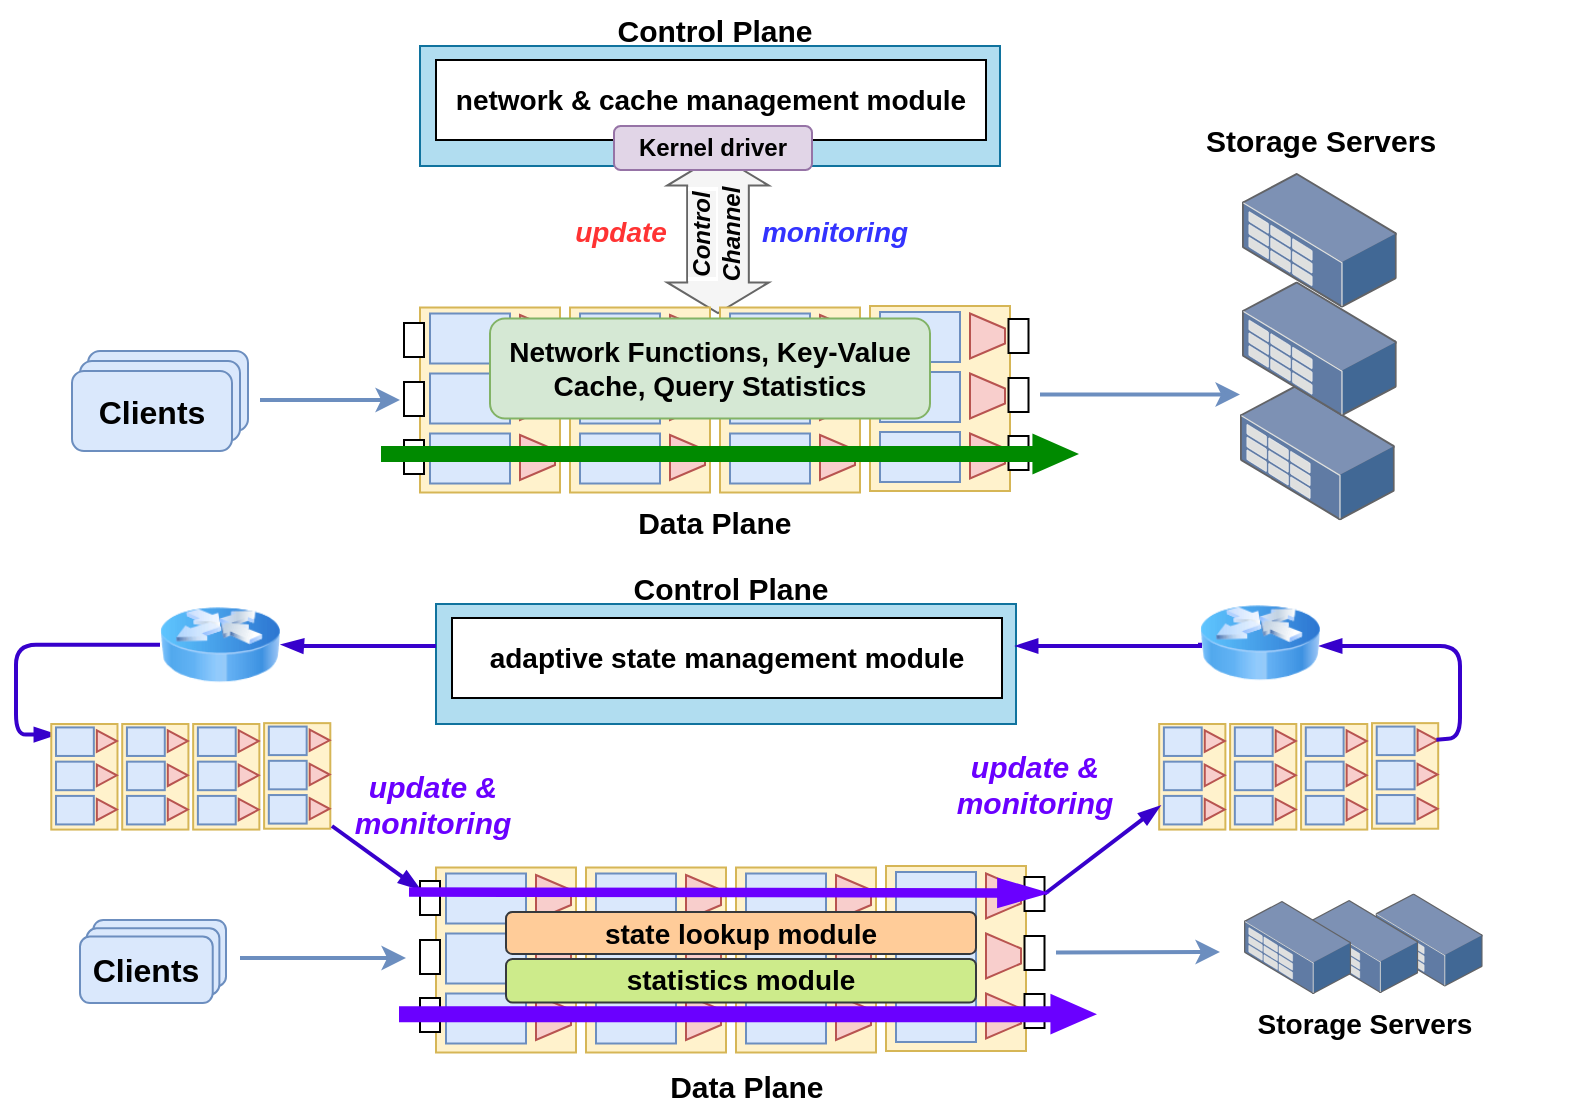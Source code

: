 <mxfile version="21.6.2" type="google">
  <diagram name="Page-1" id="cb18djjf0xUl-yz8_wFG">
    <mxGraphModel grid="1" page="1" gridSize="10" guides="1" tooltips="1" connect="1" arrows="1" fold="1" pageScale="1" pageWidth="850" pageHeight="1100" math="0" shadow="0">
      <root>
        <mxCell id="0" />
        <mxCell id="1" parent="0" />
        <mxCell id="8YaRo9pFzdoh0Rhl32UA-159" value="" style="rounded=0;whiteSpace=wrap;html=1;fillColor=#b1ddf0;strokeColor=#10739e;" vertex="1" parent="1">
          <mxGeometry x="190" y="270" width="290" height="60" as="geometry" />
        </mxCell>
        <mxCell id="8YaRo9pFzdoh0Rhl32UA-169" value="&lt;b&gt;&lt;font style=&quot;font-size: 14px;&quot;&gt;network &amp;amp; cache management module&lt;/font&gt;&lt;/b&gt;" style="rounded=0;whiteSpace=wrap;html=1;" vertex="1" parent="1">
          <mxGeometry x="198" y="277" width="275" height="40" as="geometry" />
        </mxCell>
        <mxCell id="8YaRo9pFzdoh0Rhl32UA-153" value="" style="shape=flexArrow;endArrow=classic;startArrow=classic;html=1;rounded=0;width=30.833;endSize=4.767;startWidth=19.028;startSize=4.767;endWidth=19.028;fillColor=#f5f5f5;strokeColor=#666666;" edge="1" parent="1">
          <mxGeometry width="100" height="100" relative="1" as="geometry">
            <mxPoint x="339" y="404" as="sourcePoint" />
            <mxPoint x="339" y="324" as="targetPoint" />
          </mxGeometry>
        </mxCell>
        <mxCell id="8YaRo9pFzdoh0Rhl32UA-154" value="&lt;b style=&quot;font-size: 12px;&quot;&gt;&lt;i style=&quot;background-color: rgb(245, 245, 245);&quot;&gt;Control&lt;br&gt;Channel&lt;/i&gt;&lt;/b&gt;" style="edgeLabel;html=1;align=center;verticalAlign=middle;resizable=0;points=[];rotation=-90;" connectable="0" vertex="1" parent="8YaRo9pFzdoh0Rhl32UA-153">
          <mxGeometry x="-0.383" y="-2" relative="1" as="geometry">
            <mxPoint x="-3" y="-15" as="offset" />
          </mxGeometry>
        </mxCell>
        <mxCell id="8YaRo9pFzdoh0Rhl32UA-166" value="&lt;b&gt;Kernel driver&lt;/b&gt;" style="rounded=1;whiteSpace=wrap;html=1;fillColor=#e1d5e7;strokeColor=#9673a6;" vertex="1" parent="1">
          <mxGeometry x="287" y="310" width="99" height="22" as="geometry" />
        </mxCell>
        <mxCell id="8YaRo9pFzdoh0Rhl32UA-150" value="" style="group" connectable="0" vertex="1" parent="1">
          <mxGeometry x="195" y="400.75" width="291.25" height="95.5" as="geometry" />
        </mxCell>
        <mxCell id="8YaRo9pFzdoh0Rhl32UA-108" value="" style="group" connectable="0" vertex="1" parent="8YaRo9pFzdoh0Rhl32UA-150">
          <mxGeometry y="3" width="66.25" height="92.5" as="geometry" />
        </mxCell>
        <mxCell id="8YaRo9pFzdoh0Rhl32UA-109" value="" style="group" connectable="0" vertex="1" parent="8YaRo9pFzdoh0Rhl32UA-108">
          <mxGeometry y="30" width="66.25" height="62.5" as="geometry" />
        </mxCell>
        <mxCell id="8YaRo9pFzdoh0Rhl32UA-110" value="" style="rounded=0;whiteSpace=wrap;html=1;fillColor=#fff2cc;strokeColor=#d6b656;" vertex="1" parent="8YaRo9pFzdoh0Rhl32UA-109">
          <mxGeometry x="-5" y="-33" width="70" height="92.5" as="geometry" />
        </mxCell>
        <mxCell id="8YaRo9pFzdoh0Rhl32UA-111" value="" style="rounded=0;whiteSpace=wrap;html=1;fillColor=#dae8fc;strokeColor=#6c8ebf;" vertex="1" parent="8YaRo9pFzdoh0Rhl32UA-109">
          <mxGeometry width="40" height="25" as="geometry" />
        </mxCell>
        <mxCell id="8YaRo9pFzdoh0Rhl32UA-112" value="" style="shape=trapezoid;perimeter=trapezoidPerimeter;whiteSpace=wrap;html=1;fixedSize=1;rotation=90;size=7.5;fillColor=#f8cecc;strokeColor=#b85450;" vertex="1" parent="8YaRo9pFzdoh0Rhl32UA-109">
          <mxGeometry x="42.5" y="3.25" width="22.5" height="17.5" as="geometry" />
        </mxCell>
        <mxCell id="8YaRo9pFzdoh0Rhl32UA-113" value="" style="group" connectable="0" vertex="1" parent="8YaRo9pFzdoh0Rhl32UA-108">
          <mxGeometry y="60" width="62.5" height="25" as="geometry" />
        </mxCell>
        <mxCell id="8YaRo9pFzdoh0Rhl32UA-114" value="" style="rounded=0;whiteSpace=wrap;html=1;fillColor=#dae8fc;strokeColor=#6c8ebf;" vertex="1" parent="8YaRo9pFzdoh0Rhl32UA-113">
          <mxGeometry width="40" height="25" as="geometry" />
        </mxCell>
        <mxCell id="8YaRo9pFzdoh0Rhl32UA-115" value="" style="shape=trapezoid;perimeter=trapezoidPerimeter;whiteSpace=wrap;html=1;fixedSize=1;rotation=90;size=7.5;fillColor=#f8cecc;strokeColor=#b85450;" vertex="1" parent="8YaRo9pFzdoh0Rhl32UA-113">
          <mxGeometry x="42.5" y="3.25" width="22.5" height="17.5" as="geometry" />
        </mxCell>
        <mxCell id="8YaRo9pFzdoh0Rhl32UA-116" value="" style="group" connectable="0" vertex="1" parent="8YaRo9pFzdoh0Rhl32UA-108">
          <mxGeometry width="62.5" height="85" as="geometry" />
        </mxCell>
        <mxCell id="8YaRo9pFzdoh0Rhl32UA-117" value="" style="rounded=0;whiteSpace=wrap;html=1;fillColor=#dae8fc;strokeColor=#6c8ebf;" vertex="1" parent="8YaRo9pFzdoh0Rhl32UA-116">
          <mxGeometry width="40" height="25" as="geometry" />
        </mxCell>
        <mxCell id="8YaRo9pFzdoh0Rhl32UA-118" value="" style="shape=trapezoid;perimeter=trapezoidPerimeter;whiteSpace=wrap;html=1;fixedSize=1;rotation=90;size=7.5;fillColor=#f8cecc;strokeColor=#b85450;" vertex="1" parent="8YaRo9pFzdoh0Rhl32UA-116">
          <mxGeometry x="42.5" y="3.25" width="22.5" height="17.5" as="geometry" />
        </mxCell>
        <mxCell id="8YaRo9pFzdoh0Rhl32UA-119" value="" style="group" connectable="0" vertex="1" parent="8YaRo9pFzdoh0Rhl32UA-150">
          <mxGeometry x="75" y="3" width="66.25" height="92.5" as="geometry" />
        </mxCell>
        <mxCell id="8YaRo9pFzdoh0Rhl32UA-120" value="" style="group" connectable="0" vertex="1" parent="8YaRo9pFzdoh0Rhl32UA-119">
          <mxGeometry y="30" width="66.25" height="62.5" as="geometry" />
        </mxCell>
        <mxCell id="8YaRo9pFzdoh0Rhl32UA-121" value="" style="rounded=0;whiteSpace=wrap;html=1;fillColor=#fff2cc;strokeColor=#d6b656;" vertex="1" parent="8YaRo9pFzdoh0Rhl32UA-120">
          <mxGeometry x="-5" y="-33" width="70" height="92.5" as="geometry" />
        </mxCell>
        <mxCell id="8YaRo9pFzdoh0Rhl32UA-122" value="" style="rounded=0;whiteSpace=wrap;html=1;fillColor=#dae8fc;strokeColor=#6c8ebf;" vertex="1" parent="8YaRo9pFzdoh0Rhl32UA-120">
          <mxGeometry width="40" height="25" as="geometry" />
        </mxCell>
        <mxCell id="8YaRo9pFzdoh0Rhl32UA-123" value="" style="shape=trapezoid;perimeter=trapezoidPerimeter;whiteSpace=wrap;html=1;fixedSize=1;rotation=90;size=7.5;fillColor=#f8cecc;strokeColor=#b85450;" vertex="1" parent="8YaRo9pFzdoh0Rhl32UA-120">
          <mxGeometry x="42.5" y="3.25" width="22.5" height="17.5" as="geometry" />
        </mxCell>
        <mxCell id="8YaRo9pFzdoh0Rhl32UA-124" value="" style="group" connectable="0" vertex="1" parent="8YaRo9pFzdoh0Rhl32UA-119">
          <mxGeometry y="60" width="62.5" height="25" as="geometry" />
        </mxCell>
        <mxCell id="8YaRo9pFzdoh0Rhl32UA-125" value="" style="rounded=0;whiteSpace=wrap;html=1;fillColor=#dae8fc;strokeColor=#6c8ebf;" vertex="1" parent="8YaRo9pFzdoh0Rhl32UA-124">
          <mxGeometry width="40" height="25" as="geometry" />
        </mxCell>
        <mxCell id="8YaRo9pFzdoh0Rhl32UA-126" value="" style="shape=trapezoid;perimeter=trapezoidPerimeter;whiteSpace=wrap;html=1;fixedSize=1;rotation=90;size=7.5;fillColor=#f8cecc;strokeColor=#b85450;" vertex="1" parent="8YaRo9pFzdoh0Rhl32UA-124">
          <mxGeometry x="42.5" y="3.25" width="22.5" height="17.5" as="geometry" />
        </mxCell>
        <mxCell id="8YaRo9pFzdoh0Rhl32UA-127" value="" style="group" connectable="0" vertex="1" parent="8YaRo9pFzdoh0Rhl32UA-119">
          <mxGeometry width="62.5" height="85" as="geometry" />
        </mxCell>
        <mxCell id="8YaRo9pFzdoh0Rhl32UA-128" value="" style="rounded=0;whiteSpace=wrap;html=1;fillColor=#dae8fc;strokeColor=#6c8ebf;" vertex="1" parent="8YaRo9pFzdoh0Rhl32UA-127">
          <mxGeometry width="40" height="25" as="geometry" />
        </mxCell>
        <mxCell id="8YaRo9pFzdoh0Rhl32UA-129" value="" style="shape=trapezoid;perimeter=trapezoidPerimeter;whiteSpace=wrap;html=1;fixedSize=1;rotation=90;size=7.5;fillColor=#f8cecc;strokeColor=#b85450;" vertex="1" parent="8YaRo9pFzdoh0Rhl32UA-127">
          <mxGeometry x="42.5" y="3.25" width="22.5" height="17.5" as="geometry" />
        </mxCell>
        <mxCell id="8YaRo9pFzdoh0Rhl32UA-130" value="" style="rounded=0;whiteSpace=wrap;html=1;fillColor=#fff2cc;strokeColor=#d6b656;" vertex="1" parent="8YaRo9pFzdoh0Rhl32UA-150">
          <mxGeometry x="145" width="70" height="92.5" as="geometry" />
        </mxCell>
        <mxCell id="8YaRo9pFzdoh0Rhl32UA-131" value="" style="rounded=0;whiteSpace=wrap;html=1;fillColor=#dae8fc;strokeColor=#6c8ebf;" vertex="1" parent="8YaRo9pFzdoh0Rhl32UA-150">
          <mxGeometry x="150" y="33" width="40" height="25" as="geometry" />
        </mxCell>
        <mxCell id="8YaRo9pFzdoh0Rhl32UA-132" value="" style="shape=trapezoid;perimeter=trapezoidPerimeter;whiteSpace=wrap;html=1;fixedSize=1;rotation=90;size=7.5;fillColor=#f8cecc;strokeColor=#b85450;" vertex="1" parent="8YaRo9pFzdoh0Rhl32UA-150">
          <mxGeometry x="192.5" y="36.25" width="22.5" height="17.5" as="geometry" />
        </mxCell>
        <mxCell id="8YaRo9pFzdoh0Rhl32UA-133" value="" style="group" connectable="0" vertex="1" parent="8YaRo9pFzdoh0Rhl32UA-150">
          <mxGeometry x="150" y="63" width="62.5" height="25" as="geometry" />
        </mxCell>
        <mxCell id="8YaRo9pFzdoh0Rhl32UA-134" value="" style="rounded=0;whiteSpace=wrap;html=1;fillColor=#dae8fc;strokeColor=#6c8ebf;" vertex="1" parent="8YaRo9pFzdoh0Rhl32UA-133">
          <mxGeometry width="40" height="25" as="geometry" />
        </mxCell>
        <mxCell id="8YaRo9pFzdoh0Rhl32UA-135" value="" style="shape=trapezoid;perimeter=trapezoidPerimeter;whiteSpace=wrap;html=1;fixedSize=1;rotation=90;size=7.5;fillColor=#f8cecc;strokeColor=#b85450;" vertex="1" parent="8YaRo9pFzdoh0Rhl32UA-133">
          <mxGeometry x="42.5" y="3.25" width="22.5" height="17.5" as="geometry" />
        </mxCell>
        <mxCell id="8YaRo9pFzdoh0Rhl32UA-136" value="" style="rounded=0;whiteSpace=wrap;html=1;fillColor=#dae8fc;strokeColor=#6c8ebf;" vertex="1" parent="8YaRo9pFzdoh0Rhl32UA-150">
          <mxGeometry x="150" y="3" width="40" height="25" as="geometry" />
        </mxCell>
        <mxCell id="8YaRo9pFzdoh0Rhl32UA-137" value="" style="shape=trapezoid;perimeter=trapezoidPerimeter;whiteSpace=wrap;html=1;fixedSize=1;rotation=90;size=7.5;fillColor=#f8cecc;strokeColor=#b85450;" vertex="1" parent="8YaRo9pFzdoh0Rhl32UA-150">
          <mxGeometry x="192.5" y="6.25" width="22.5" height="17.5" as="geometry" />
        </mxCell>
        <mxCell id="8YaRo9pFzdoh0Rhl32UA-138" value="" style="group" connectable="0" vertex="1" parent="8YaRo9pFzdoh0Rhl32UA-150">
          <mxGeometry x="225" y="2.25" width="66.25" height="92.5" as="geometry" />
        </mxCell>
        <mxCell id="8YaRo9pFzdoh0Rhl32UA-139" value="" style="group" connectable="0" vertex="1" parent="8YaRo9pFzdoh0Rhl32UA-138">
          <mxGeometry y="30" width="66.25" height="62.5" as="geometry" />
        </mxCell>
        <mxCell id="8YaRo9pFzdoh0Rhl32UA-140" style="edgeStyle=orthogonalEdgeStyle;rounded=0;orthogonalLoop=1;jettySize=auto;html=1;exitX=0;exitY=0;exitDx=0;exitDy=0;" edge="1" parent="8YaRo9pFzdoh0Rhl32UA-139" source="8YaRo9pFzdoh0Rhl32UA-141">
          <mxGeometry relative="1" as="geometry">
            <mxPoint x="-4.667" y="-33" as="targetPoint" />
          </mxGeometry>
        </mxCell>
        <mxCell id="8YaRo9pFzdoh0Rhl32UA-141" value="" style="rounded=0;whiteSpace=wrap;html=1;fillColor=#fff2cc;strokeColor=#d6b656;" vertex="1" parent="8YaRo9pFzdoh0Rhl32UA-139">
          <mxGeometry x="-5" y="-33" width="70" height="92.5" as="geometry" />
        </mxCell>
        <mxCell id="8YaRo9pFzdoh0Rhl32UA-142" value="" style="rounded=0;whiteSpace=wrap;html=1;fillColor=#dae8fc;strokeColor=#6c8ebf;" vertex="1" parent="8YaRo9pFzdoh0Rhl32UA-139">
          <mxGeometry width="40" height="25" as="geometry" />
        </mxCell>
        <mxCell id="8YaRo9pFzdoh0Rhl32UA-143" value="" style="shape=trapezoid;perimeter=trapezoidPerimeter;whiteSpace=wrap;html=1;fixedSize=1;rotation=90;size=7.5;fillColor=#f8cecc;strokeColor=#b85450;" vertex="1" parent="8YaRo9pFzdoh0Rhl32UA-139">
          <mxGeometry x="42.5" y="3.25" width="22.5" height="17.5" as="geometry" />
        </mxCell>
        <mxCell id="8YaRo9pFzdoh0Rhl32UA-144" value="" style="group" connectable="0" vertex="1" parent="8YaRo9pFzdoh0Rhl32UA-138">
          <mxGeometry y="60" width="62.5" height="25" as="geometry" />
        </mxCell>
        <mxCell id="8YaRo9pFzdoh0Rhl32UA-145" value="" style="rounded=0;whiteSpace=wrap;html=1;fillColor=#dae8fc;strokeColor=#6c8ebf;movable=0;resizable=0;rotatable=0;deletable=0;editable=0;locked=1;connectable=0;" vertex="1" parent="8YaRo9pFzdoh0Rhl32UA-144">
          <mxGeometry width="40" height="25" as="geometry" />
        </mxCell>
        <mxCell id="8YaRo9pFzdoh0Rhl32UA-146" value="" style="shape=trapezoid;perimeter=trapezoidPerimeter;whiteSpace=wrap;html=1;fixedSize=1;rotation=90;size=7.5;fillColor=#f8cecc;strokeColor=#b85450;" vertex="1" parent="8YaRo9pFzdoh0Rhl32UA-144">
          <mxGeometry x="42.5" y="3.25" width="22.5" height="17.5" as="geometry" />
        </mxCell>
        <mxCell id="8YaRo9pFzdoh0Rhl32UA-147" value="" style="group" connectable="0" vertex="1" parent="8YaRo9pFzdoh0Rhl32UA-138">
          <mxGeometry width="62.5" height="85" as="geometry" />
        </mxCell>
        <mxCell id="8YaRo9pFzdoh0Rhl32UA-148" value="" style="rounded=0;whiteSpace=wrap;html=1;fillColor=#dae8fc;strokeColor=#6c8ebf;" vertex="1" parent="8YaRo9pFzdoh0Rhl32UA-147">
          <mxGeometry width="40" height="25" as="geometry" />
        </mxCell>
        <mxCell id="8YaRo9pFzdoh0Rhl32UA-149" value="" style="shape=trapezoid;perimeter=trapezoidPerimeter;whiteSpace=wrap;html=1;fixedSize=1;rotation=90;size=7.5;fillColor=#f8cecc;strokeColor=#b85450;" vertex="1" parent="8YaRo9pFzdoh0Rhl32UA-147">
          <mxGeometry x="42.5" y="3.25" width="22.5" height="17.5" as="geometry" />
        </mxCell>
        <mxCell id="8YaRo9pFzdoh0Rhl32UA-63" value="&lt;font style=&quot;font-size: 14px;&quot;&gt;&lt;b&gt;Network Functions, Key-Value Cache, Query Statistics&lt;/b&gt;&lt;/font&gt;" style="rounded=1;whiteSpace=wrap;html=1;fillColor=#d5e8d4;strokeColor=#82b366;" vertex="1" parent="8YaRo9pFzdoh0Rhl32UA-147">
          <mxGeometry x="-195" y="3.25" width="220" height="50" as="geometry" />
        </mxCell>
        <mxCell id="8YaRo9pFzdoh0Rhl32UA-151" value="" style="group" connectable="0" vertex="1" parent="1">
          <mxGeometry x="16" y="422.5" width="88" height="50" as="geometry" />
        </mxCell>
        <mxCell id="8YaRo9pFzdoh0Rhl32UA-3" value="&lt;b&gt;&lt;font style=&quot;font-size: 16px;&quot;&gt;Clients&lt;/font&gt;&lt;/b&gt;" style="rounded=1;whiteSpace=wrap;html=1;fillColor=#dae8fc;strokeColor=#6c8ebf;" vertex="1" parent="8YaRo9pFzdoh0Rhl32UA-151">
          <mxGeometry x="8" width="80" height="40" as="geometry" />
        </mxCell>
        <mxCell id="8YaRo9pFzdoh0Rhl32UA-4" value="&lt;b&gt;&lt;font style=&quot;font-size: 16px;&quot;&gt;Clients&lt;/font&gt;&lt;/b&gt;" style="rounded=1;whiteSpace=wrap;html=1;fillColor=#dae8fc;strokeColor=#6c8ebf;" vertex="1" parent="8YaRo9pFzdoh0Rhl32UA-151">
          <mxGeometry x="4" y="5" width="80" height="40" as="geometry" />
        </mxCell>
        <mxCell id="8YaRo9pFzdoh0Rhl32UA-5" value="&lt;b&gt;&lt;font style=&quot;font-size: 16px;&quot;&gt;Clients&lt;/font&gt;&lt;/b&gt;" style="rounded=1;whiteSpace=wrap;html=1;fillColor=#dae8fc;strokeColor=#6c8ebf;" vertex="1" parent="8YaRo9pFzdoh0Rhl32UA-151">
          <mxGeometry y="10" width="80" height="40" as="geometry" />
        </mxCell>
        <mxCell id="8YaRo9pFzdoh0Rhl32UA-170" value="&lt;font size=&quot;1&quot; style=&quot;&quot;&gt;&lt;b style=&quot;font-size: 15px;&quot;&gt;Control Plane&lt;/b&gt;&lt;/font&gt;" style="text;html=1;align=center;verticalAlign=middle;resizable=0;points=[];autosize=1;strokeColor=none;fillColor=none;" vertex="1" parent="1">
          <mxGeometry x="276.5" y="247" width="120" height="30" as="geometry" />
        </mxCell>
        <mxCell id="8YaRo9pFzdoh0Rhl32UA-174" value="" style="endArrow=classic;html=1;rounded=0;fillColor=#dae8fc;strokeColor=#6c8ebf;strokeWidth=2;" edge="1" parent="1">
          <mxGeometry width="50" height="50" relative="1" as="geometry">
            <mxPoint x="500" y="444.21" as="sourcePoint" />
            <mxPoint x="600" y="444.21" as="targetPoint" />
          </mxGeometry>
        </mxCell>
        <mxCell id="fWq_6jew_MFCb2UM2X4A-1" value="" style="image;points=[];aspect=fixed;html=1;align=center;shadow=0;dashed=0;image=img/lib/allied_telesis/storage/Datacenter_Server_Rack_Storage_Unit_Small.svg;" vertex="1" parent="1">
          <mxGeometry x="600" y="439.9" width="77.4" height="67.2" as="geometry" />
        </mxCell>
        <mxCell id="fWq_6jew_MFCb2UM2X4A-2" value="" style="image;points=[];aspect=fixed;html=1;align=center;shadow=0;dashed=0;image=img/lib/allied_telesis/storage/Datacenter_Server_Rack_Storage_Unit_Small.svg;" vertex="1" parent="1">
          <mxGeometry x="601" y="333.55" width="77.4" height="67.2" as="geometry" />
        </mxCell>
        <mxCell id="fWq_6jew_MFCb2UM2X4A-3" value="" style="image;points=[];aspect=fixed;html=1;align=center;shadow=0;dashed=0;image=img/lib/allied_telesis/storage/Datacenter_Server_Rack_Storage_Unit_Small.svg;" vertex="1" parent="1">
          <mxGeometry x="601" y="387.8" width="77.4" height="67.2" as="geometry" />
        </mxCell>
        <mxCell id="fWq_6jew_MFCb2UM2X4A-4" value="&lt;b&gt;&lt;font style=&quot;font-size: 15px;&quot;&gt;Storage Servers&lt;/font&gt;&lt;/b&gt;" style="text;html=1;align=center;verticalAlign=middle;resizable=0;points=[];autosize=1;strokeColor=none;fillColor=none;" vertex="1" parent="1">
          <mxGeometry x="570" y="302" width="140" height="30" as="geometry" />
        </mxCell>
        <mxCell id="fWq_6jew_MFCb2UM2X4A-5" value="" style="endArrow=classic;html=1;rounded=0;fillColor=#dae8fc;strokeColor=#6c8ebf;strokeWidth=2;" edge="1" parent="1">
          <mxGeometry width="50" height="50" relative="1" as="geometry">
            <mxPoint x="110" y="447" as="sourcePoint" />
            <mxPoint x="180" y="447" as="targetPoint" />
          </mxGeometry>
        </mxCell>
        <mxCell id="fWq_6jew_MFCb2UM2X4A-8" value="&lt;font style=&quot;font-size: 15px;&quot;&gt;&lt;b&gt;Data Plane&amp;nbsp;&lt;/b&gt;&lt;/font&gt;" style="text;html=1;align=center;verticalAlign=middle;resizable=0;points=[];autosize=1;strokeColor=none;fillColor=none;" vertex="1" parent="1">
          <mxGeometry x="288.63" y="493.25" width="100" height="30" as="geometry" />
        </mxCell>
        <mxCell id="fWq_6jew_MFCb2UM2X4A-133" value="" style="rounded=0;whiteSpace=wrap;html=1;imageWidth=30;imageHeight=40;" vertex="1" parent="1">
          <mxGeometry x="182" y="408.5" width="10" height="17" as="geometry" />
        </mxCell>
        <mxCell id="fWq_6jew_MFCb2UM2X4A-138" value="" style="rounded=0;whiteSpace=wrap;html=1;imageWidth=30;imageHeight=40;" vertex="1" parent="1">
          <mxGeometry x="182" y="438" width="10" height="17" as="geometry" />
        </mxCell>
        <mxCell id="fWq_6jew_MFCb2UM2X4A-139" value="" style="rounded=0;whiteSpace=wrap;html=1;imageWidth=30;imageHeight=40;" vertex="1" parent="1">
          <mxGeometry x="182" y="467" width="10" height="17" as="geometry" />
        </mxCell>
        <mxCell id="fWq_6jew_MFCb2UM2X4A-140" value="" style="rounded=0;whiteSpace=wrap;html=1;imageWidth=30;imageHeight=40;" vertex="1" parent="1">
          <mxGeometry x="484.25" y="406.5" width="10" height="17" as="geometry" />
        </mxCell>
        <mxCell id="fWq_6jew_MFCb2UM2X4A-141" value="" style="rounded=0;whiteSpace=wrap;html=1;imageWidth=30;imageHeight=40;" vertex="1" parent="1">
          <mxGeometry x="484.25" y="436" width="10" height="17" as="geometry" />
        </mxCell>
        <mxCell id="fWq_6jew_MFCb2UM2X4A-142" value="" style="rounded=0;whiteSpace=wrap;html=1;imageWidth=30;imageHeight=40;" vertex="1" parent="1">
          <mxGeometry x="484.25" y="465" width="10" height="17" as="geometry" />
        </mxCell>
        <mxCell id="fWq_6jew_MFCb2UM2X4A-7" value="" style="shape=flexArrow;endArrow=classic;html=1;rounded=0;width=8;endSize=7.429;endWidth=11.429;fillColor=#008a00;strokeColor=none;" edge="1" parent="1">
          <mxGeometry width="50" height="50" relative="1" as="geometry">
            <mxPoint x="170" y="474" as="sourcePoint" />
            <mxPoint x="520" y="474" as="targetPoint" />
          </mxGeometry>
        </mxCell>
        <mxCell id="fWq_6jew_MFCb2UM2X4A-381" style="edgeStyle=orthogonalEdgeStyle;rounded=1;orthogonalLoop=1;jettySize=auto;html=1;entryX=0;entryY=0.25;entryDx=0;entryDy=0;exitX=0;exitY=0.5;exitDx=0;exitDy=0;strokeWidth=2;fillColor=#6a00ff;strokeColor=#3700CC;endArrow=blockThin;endFill=1;" edge="1" parent="1" source="fWq_6jew_MFCb2UM2X4A-473" target="fWq_6jew_MFCb2UM2X4A-435">
          <mxGeometry relative="1" as="geometry">
            <mxPoint x="30.0" y="579" as="targetPoint" />
          </mxGeometry>
        </mxCell>
        <mxCell id="fWq_6jew_MFCb2UM2X4A-213" value="" style="rounded=0;whiteSpace=wrap;html=1;fillColor=#b1ddf0;strokeColor=#10739e;" vertex="1" parent="1">
          <mxGeometry x="198" y="549" width="290" height="60" as="geometry" />
        </mxCell>
        <mxCell id="fWq_6jew_MFCb2UM2X4A-474" style="edgeStyle=orthogonalEdgeStyle;rounded=0;orthogonalLoop=1;jettySize=auto;html=1;entryX=1.014;entryY=0.435;entryDx=0;entryDy=0;entryPerimeter=0;exitX=0;exitY=0.25;exitDx=0;exitDy=0;strokeWidth=2;fillColor=#6a00ff;strokeColor=#3700CC;endArrow=blockThin;endFill=1;" edge="1" parent="1">
          <mxGeometry relative="1" as="geometry">
            <mxPoint x="198" y="570" as="sourcePoint" />
            <mxPoint x="120.84" y="569.264" as="targetPoint" />
            <Array as="points">
              <mxPoint x="131" y="570" />
            </Array>
          </mxGeometry>
        </mxCell>
        <mxCell id="fWq_6jew_MFCb2UM2X4A-214" value="&lt;b&gt;&lt;font style=&quot;font-size: 14px;&quot;&gt;adaptive state management module&lt;/font&gt;&lt;/b&gt;" style="rounded=0;whiteSpace=wrap;html=1;" vertex="1" parent="1">
          <mxGeometry x="206" y="556" width="275" height="40" as="geometry" />
        </mxCell>
        <mxCell id="fWq_6jew_MFCb2UM2X4A-218" value="" style="group" connectable="0" vertex="1" parent="1">
          <mxGeometry x="203" y="680.75" width="291.25" height="95.5" as="geometry" />
        </mxCell>
        <mxCell id="fWq_6jew_MFCb2UM2X4A-219" value="" style="group" connectable="0" vertex="1" parent="fWq_6jew_MFCb2UM2X4A-218">
          <mxGeometry y="3" width="66.25" height="92.5" as="geometry" />
        </mxCell>
        <mxCell id="fWq_6jew_MFCb2UM2X4A-220" value="" style="group" connectable="0" vertex="1" parent="fWq_6jew_MFCb2UM2X4A-219">
          <mxGeometry y="30" width="66.25" height="62.5" as="geometry" />
        </mxCell>
        <mxCell id="fWq_6jew_MFCb2UM2X4A-221" value="" style="rounded=0;whiteSpace=wrap;html=1;fillColor=#fff2cc;strokeColor=#d6b656;" vertex="1" parent="fWq_6jew_MFCb2UM2X4A-220">
          <mxGeometry x="-5" y="-33" width="70" height="92.5" as="geometry" />
        </mxCell>
        <mxCell id="fWq_6jew_MFCb2UM2X4A-222" value="" style="rounded=0;whiteSpace=wrap;html=1;fillColor=#dae8fc;strokeColor=#6c8ebf;" vertex="1" parent="fWq_6jew_MFCb2UM2X4A-220">
          <mxGeometry width="40" height="25" as="geometry" />
        </mxCell>
        <mxCell id="fWq_6jew_MFCb2UM2X4A-223" value="" style="shape=trapezoid;perimeter=trapezoidPerimeter;whiteSpace=wrap;html=1;fixedSize=1;rotation=90;size=7.5;fillColor=#f8cecc;strokeColor=#b85450;" vertex="1" parent="fWq_6jew_MFCb2UM2X4A-220">
          <mxGeometry x="42.5" y="3.25" width="22.5" height="17.5" as="geometry" />
        </mxCell>
        <mxCell id="fWq_6jew_MFCb2UM2X4A-224" value="" style="group" connectable="0" vertex="1" parent="fWq_6jew_MFCb2UM2X4A-219">
          <mxGeometry y="60" width="62.5" height="25" as="geometry" />
        </mxCell>
        <mxCell id="fWq_6jew_MFCb2UM2X4A-225" value="" style="rounded=0;whiteSpace=wrap;html=1;fillColor=#dae8fc;strokeColor=#6c8ebf;" vertex="1" parent="fWq_6jew_MFCb2UM2X4A-224">
          <mxGeometry width="40" height="25" as="geometry" />
        </mxCell>
        <mxCell id="fWq_6jew_MFCb2UM2X4A-226" value="" style="shape=trapezoid;perimeter=trapezoidPerimeter;whiteSpace=wrap;html=1;fixedSize=1;rotation=90;size=7.5;fillColor=#f8cecc;strokeColor=#b85450;" vertex="1" parent="fWq_6jew_MFCb2UM2X4A-224">
          <mxGeometry x="42.5" y="3.25" width="22.5" height="17.5" as="geometry" />
        </mxCell>
        <mxCell id="fWq_6jew_MFCb2UM2X4A-227" value="" style="group" connectable="0" vertex="1" parent="fWq_6jew_MFCb2UM2X4A-219">
          <mxGeometry width="62.5" height="85" as="geometry" />
        </mxCell>
        <mxCell id="fWq_6jew_MFCb2UM2X4A-228" value="" style="rounded=0;whiteSpace=wrap;html=1;fillColor=#dae8fc;strokeColor=#6c8ebf;" vertex="1" parent="fWq_6jew_MFCb2UM2X4A-227">
          <mxGeometry width="40" height="25" as="geometry" />
        </mxCell>
        <mxCell id="fWq_6jew_MFCb2UM2X4A-229" value="" style="shape=trapezoid;perimeter=trapezoidPerimeter;whiteSpace=wrap;html=1;fixedSize=1;rotation=90;size=7.5;fillColor=#f8cecc;strokeColor=#b85450;" vertex="1" parent="fWq_6jew_MFCb2UM2X4A-227">
          <mxGeometry x="42.5" y="3.25" width="22.5" height="17.5" as="geometry" />
        </mxCell>
        <mxCell id="fWq_6jew_MFCb2UM2X4A-230" value="" style="group" connectable="0" vertex="1" parent="fWq_6jew_MFCb2UM2X4A-218">
          <mxGeometry x="75" y="3" width="66.25" height="92.5" as="geometry" />
        </mxCell>
        <mxCell id="fWq_6jew_MFCb2UM2X4A-231" value="" style="group" connectable="0" vertex="1" parent="fWq_6jew_MFCb2UM2X4A-230">
          <mxGeometry y="30" width="66.25" height="62.5" as="geometry" />
        </mxCell>
        <mxCell id="fWq_6jew_MFCb2UM2X4A-232" value="" style="rounded=0;whiteSpace=wrap;html=1;fillColor=#fff2cc;strokeColor=#d6b656;" vertex="1" parent="fWq_6jew_MFCb2UM2X4A-231">
          <mxGeometry x="-5" y="-33" width="70" height="92.5" as="geometry" />
        </mxCell>
        <mxCell id="fWq_6jew_MFCb2UM2X4A-233" value="" style="rounded=0;whiteSpace=wrap;html=1;fillColor=#dae8fc;strokeColor=#6c8ebf;" vertex="1" parent="fWq_6jew_MFCb2UM2X4A-231">
          <mxGeometry width="40" height="25" as="geometry" />
        </mxCell>
        <mxCell id="fWq_6jew_MFCb2UM2X4A-234" value="" style="shape=trapezoid;perimeter=trapezoidPerimeter;whiteSpace=wrap;html=1;fixedSize=1;rotation=90;size=7.5;fillColor=#f8cecc;strokeColor=#b85450;" vertex="1" parent="fWq_6jew_MFCb2UM2X4A-231">
          <mxGeometry x="42.5" y="3.25" width="22.5" height="17.5" as="geometry" />
        </mxCell>
        <mxCell id="fWq_6jew_MFCb2UM2X4A-235" value="" style="group" connectable="0" vertex="1" parent="fWq_6jew_MFCb2UM2X4A-230">
          <mxGeometry y="60" width="62.5" height="25" as="geometry" />
        </mxCell>
        <mxCell id="fWq_6jew_MFCb2UM2X4A-236" value="" style="rounded=0;whiteSpace=wrap;html=1;fillColor=#dae8fc;strokeColor=#6c8ebf;" vertex="1" parent="fWq_6jew_MFCb2UM2X4A-235">
          <mxGeometry width="40" height="25" as="geometry" />
        </mxCell>
        <mxCell id="fWq_6jew_MFCb2UM2X4A-237" value="" style="shape=trapezoid;perimeter=trapezoidPerimeter;whiteSpace=wrap;html=1;fixedSize=1;rotation=90;size=7.5;fillColor=#f8cecc;strokeColor=#b85450;" vertex="1" parent="fWq_6jew_MFCb2UM2X4A-235">
          <mxGeometry x="42.5" y="3.25" width="22.5" height="17.5" as="geometry" />
        </mxCell>
        <mxCell id="fWq_6jew_MFCb2UM2X4A-238" value="" style="group" connectable="0" vertex="1" parent="fWq_6jew_MFCb2UM2X4A-230">
          <mxGeometry width="62.5" height="85" as="geometry" />
        </mxCell>
        <mxCell id="fWq_6jew_MFCb2UM2X4A-239" value="" style="rounded=0;whiteSpace=wrap;html=1;fillColor=#dae8fc;strokeColor=#6c8ebf;" vertex="1" parent="fWq_6jew_MFCb2UM2X4A-238">
          <mxGeometry width="40" height="25" as="geometry" />
        </mxCell>
        <mxCell id="fWq_6jew_MFCb2UM2X4A-240" value="" style="shape=trapezoid;perimeter=trapezoidPerimeter;whiteSpace=wrap;html=1;fixedSize=1;rotation=90;size=7.5;fillColor=#f8cecc;strokeColor=#b85450;" vertex="1" parent="fWq_6jew_MFCb2UM2X4A-238">
          <mxGeometry x="42.5" y="3.25" width="22.5" height="17.5" as="geometry" />
        </mxCell>
        <mxCell id="fWq_6jew_MFCb2UM2X4A-241" value="" style="rounded=0;whiteSpace=wrap;html=1;fillColor=#fff2cc;strokeColor=#d6b656;" vertex="1" parent="fWq_6jew_MFCb2UM2X4A-218">
          <mxGeometry x="145" width="70" height="92.5" as="geometry" />
        </mxCell>
        <mxCell id="fWq_6jew_MFCb2UM2X4A-242" value="" style="rounded=0;whiteSpace=wrap;html=1;fillColor=#dae8fc;strokeColor=#6c8ebf;" vertex="1" parent="fWq_6jew_MFCb2UM2X4A-218">
          <mxGeometry x="150" y="33" width="40" height="25" as="geometry" />
        </mxCell>
        <mxCell id="fWq_6jew_MFCb2UM2X4A-243" value="" style="shape=trapezoid;perimeter=trapezoidPerimeter;whiteSpace=wrap;html=1;fixedSize=1;rotation=90;size=7.5;fillColor=#f8cecc;strokeColor=#b85450;" vertex="1" parent="fWq_6jew_MFCb2UM2X4A-218">
          <mxGeometry x="192.5" y="36.25" width="22.5" height="17.5" as="geometry" />
        </mxCell>
        <mxCell id="fWq_6jew_MFCb2UM2X4A-244" value="" style="group" connectable="0" vertex="1" parent="fWq_6jew_MFCb2UM2X4A-218">
          <mxGeometry x="150" y="63" width="62.5" height="25" as="geometry" />
        </mxCell>
        <mxCell id="fWq_6jew_MFCb2UM2X4A-245" value="" style="rounded=0;whiteSpace=wrap;html=1;fillColor=#dae8fc;strokeColor=#6c8ebf;" vertex="1" parent="fWq_6jew_MFCb2UM2X4A-244">
          <mxGeometry width="40" height="25" as="geometry" />
        </mxCell>
        <mxCell id="fWq_6jew_MFCb2UM2X4A-246" value="" style="shape=trapezoid;perimeter=trapezoidPerimeter;whiteSpace=wrap;html=1;fixedSize=1;rotation=90;size=7.5;fillColor=#f8cecc;strokeColor=#b85450;" vertex="1" parent="fWq_6jew_MFCb2UM2X4A-244">
          <mxGeometry x="42.5" y="3.25" width="22.5" height="17.5" as="geometry" />
        </mxCell>
        <mxCell id="fWq_6jew_MFCb2UM2X4A-247" value="" style="rounded=0;whiteSpace=wrap;html=1;fillColor=#dae8fc;strokeColor=#6c8ebf;" vertex="1" parent="fWq_6jew_MFCb2UM2X4A-218">
          <mxGeometry x="150" y="3" width="40" height="25" as="geometry" />
        </mxCell>
        <mxCell id="fWq_6jew_MFCb2UM2X4A-248" value="" style="shape=trapezoid;perimeter=trapezoidPerimeter;whiteSpace=wrap;html=1;fixedSize=1;rotation=90;size=7.5;fillColor=#f8cecc;strokeColor=#b85450;" vertex="1" parent="fWq_6jew_MFCb2UM2X4A-218">
          <mxGeometry x="192.5" y="6.25" width="22.5" height="17.5" as="geometry" />
        </mxCell>
        <mxCell id="fWq_6jew_MFCb2UM2X4A-249" value="" style="group" connectable="0" vertex="1" parent="fWq_6jew_MFCb2UM2X4A-218">
          <mxGeometry x="225" y="2.25" width="66.25" height="92.5" as="geometry" />
        </mxCell>
        <mxCell id="fWq_6jew_MFCb2UM2X4A-250" value="" style="group" connectable="0" vertex="1" parent="fWq_6jew_MFCb2UM2X4A-249">
          <mxGeometry y="30" width="66.25" height="62.5" as="geometry" />
        </mxCell>
        <mxCell id="fWq_6jew_MFCb2UM2X4A-251" style="edgeStyle=orthogonalEdgeStyle;rounded=0;orthogonalLoop=1;jettySize=auto;html=1;exitX=0;exitY=0;exitDx=0;exitDy=0;" edge="1" parent="fWq_6jew_MFCb2UM2X4A-250" source="fWq_6jew_MFCb2UM2X4A-252">
          <mxGeometry relative="1" as="geometry">
            <mxPoint x="-4.667" y="-33" as="targetPoint" />
          </mxGeometry>
        </mxCell>
        <mxCell id="fWq_6jew_MFCb2UM2X4A-252" value="" style="rounded=0;whiteSpace=wrap;html=1;fillColor=#fff2cc;strokeColor=#d6b656;" vertex="1" parent="fWq_6jew_MFCb2UM2X4A-250">
          <mxGeometry x="-5" y="-33" width="70" height="92.5" as="geometry" />
        </mxCell>
        <mxCell id="fWq_6jew_MFCb2UM2X4A-253" value="" style="rounded=0;whiteSpace=wrap;html=1;fillColor=#dae8fc;strokeColor=#6c8ebf;" vertex="1" parent="fWq_6jew_MFCb2UM2X4A-250">
          <mxGeometry width="40" height="25" as="geometry" />
        </mxCell>
        <mxCell id="fWq_6jew_MFCb2UM2X4A-254" value="" style="shape=trapezoid;perimeter=trapezoidPerimeter;whiteSpace=wrap;html=1;fixedSize=1;rotation=90;size=7.5;fillColor=#f8cecc;strokeColor=#b85450;" vertex="1" parent="fWq_6jew_MFCb2UM2X4A-250">
          <mxGeometry x="42.5" y="3.25" width="22.5" height="17.5" as="geometry" />
        </mxCell>
        <mxCell id="fWq_6jew_MFCb2UM2X4A-255" value="" style="group" connectable="0" vertex="1" parent="fWq_6jew_MFCb2UM2X4A-249">
          <mxGeometry y="60" width="62.5" height="25" as="geometry" />
        </mxCell>
        <mxCell id="fWq_6jew_MFCb2UM2X4A-256" value="" style="rounded=0;whiteSpace=wrap;html=1;fillColor=#dae8fc;strokeColor=#6c8ebf;" vertex="1" parent="fWq_6jew_MFCb2UM2X4A-255">
          <mxGeometry width="40" height="25" as="geometry" />
        </mxCell>
        <mxCell id="fWq_6jew_MFCb2UM2X4A-257" value="" style="shape=trapezoid;perimeter=trapezoidPerimeter;whiteSpace=wrap;html=1;fixedSize=1;rotation=90;size=7.5;fillColor=#f8cecc;strokeColor=#b85450;" vertex="1" parent="fWq_6jew_MFCb2UM2X4A-255">
          <mxGeometry x="42.5" y="3.25" width="22.5" height="17.5" as="geometry" />
        </mxCell>
        <mxCell id="fWq_6jew_MFCb2UM2X4A-282" value="&lt;font style=&quot;font-size: 14px;&quot;&gt;&lt;b&gt;statistics module&lt;/b&gt;&lt;/font&gt;" style="rounded=1;whiteSpace=wrap;html=1;fillColor=#cdeb8b;strokeColor=#36393d;" vertex="1" parent="fWq_6jew_MFCb2UM2X4A-255">
          <mxGeometry x="-195" y="-16.5" width="235" height="21.75" as="geometry" />
        </mxCell>
        <mxCell id="fWq_6jew_MFCb2UM2X4A-258" value="" style="group" connectable="0" vertex="1" parent="fWq_6jew_MFCb2UM2X4A-249">
          <mxGeometry width="62.5" height="85" as="geometry" />
        </mxCell>
        <mxCell id="fWq_6jew_MFCb2UM2X4A-259" value="" style="rounded=0;whiteSpace=wrap;html=1;fillColor=#dae8fc;strokeColor=#6c8ebf;" vertex="1" parent="fWq_6jew_MFCb2UM2X4A-258">
          <mxGeometry width="40" height="25" as="geometry" />
        </mxCell>
        <mxCell id="fWq_6jew_MFCb2UM2X4A-260" value="" style="shape=trapezoid;perimeter=trapezoidPerimeter;whiteSpace=wrap;html=1;fixedSize=1;rotation=90;size=7.5;fillColor=#f8cecc;strokeColor=#b85450;" vertex="1" parent="fWq_6jew_MFCb2UM2X4A-258">
          <mxGeometry x="42.5" y="3.25" width="22.5" height="17.5" as="geometry" />
        </mxCell>
        <mxCell id="fWq_6jew_MFCb2UM2X4A-261" value="&lt;font style=&quot;font-size: 14px;&quot;&gt;&lt;b&gt;state lookup module&lt;/b&gt;&lt;/font&gt;" style="rounded=1;whiteSpace=wrap;html=1;fillColor=#ffcc99;strokeColor=#36393d;" vertex="1" parent="fWq_6jew_MFCb2UM2X4A-258">
          <mxGeometry x="-195" y="20" width="235" height="21" as="geometry" />
        </mxCell>
        <mxCell id="fWq_6jew_MFCb2UM2X4A-262" value="" style="group" connectable="0" vertex="1" parent="1">
          <mxGeometry x="20" y="707" width="73" height="41.5" as="geometry" />
        </mxCell>
        <mxCell id="fWq_6jew_MFCb2UM2X4A-263" value="&lt;b&gt;&lt;font style=&quot;font-size: 16px;&quot;&gt;Clients&lt;/font&gt;&lt;/b&gt;" style="rounded=1;whiteSpace=wrap;html=1;fillColor=#dae8fc;strokeColor=#6c8ebf;" vertex="1" parent="fWq_6jew_MFCb2UM2X4A-262">
          <mxGeometry x="6.636" width="66.364" height="33.2" as="geometry" />
        </mxCell>
        <mxCell id="fWq_6jew_MFCb2UM2X4A-264" value="&lt;b&gt;&lt;font style=&quot;font-size: 16px;&quot;&gt;Clients&lt;/font&gt;&lt;/b&gt;" style="rounded=1;whiteSpace=wrap;html=1;fillColor=#dae8fc;strokeColor=#6c8ebf;" vertex="1" parent="fWq_6jew_MFCb2UM2X4A-262">
          <mxGeometry x="3.318" y="4.15" width="66.364" height="33.2" as="geometry" />
        </mxCell>
        <mxCell id="fWq_6jew_MFCb2UM2X4A-265" value="&lt;b&gt;&lt;font style=&quot;font-size: 16px;&quot;&gt;Clients&lt;/font&gt;&lt;/b&gt;" style="rounded=1;whiteSpace=wrap;html=1;fillColor=#dae8fc;strokeColor=#6c8ebf;" vertex="1" parent="fWq_6jew_MFCb2UM2X4A-262">
          <mxGeometry y="8.3" width="66.364" height="33.2" as="geometry" />
        </mxCell>
        <mxCell id="fWq_6jew_MFCb2UM2X4A-266" value="&lt;font size=&quot;1&quot; style=&quot;&quot;&gt;&lt;b style=&quot;font-size: 15px;&quot;&gt;Control Plane&lt;/b&gt;&lt;/font&gt;" style="text;html=1;align=center;verticalAlign=middle;resizable=0;points=[];autosize=1;strokeColor=none;fillColor=none;" vertex="1" parent="1">
          <mxGeometry x="284.5" y="526" width="120" height="30" as="geometry" />
        </mxCell>
        <mxCell id="fWq_6jew_MFCb2UM2X4A-272" value="" style="endArrow=classic;html=1;rounded=0;fillColor=#dae8fc;strokeColor=#6c8ebf;strokeWidth=2;" edge="1" parent="1">
          <mxGeometry width="50" height="50" relative="1" as="geometry">
            <mxPoint x="100" y="726" as="sourcePoint" />
            <mxPoint x="183" y="726" as="targetPoint" />
          </mxGeometry>
        </mxCell>
        <mxCell id="fWq_6jew_MFCb2UM2X4A-273" value="" style="rounded=0;whiteSpace=wrap;html=1;imageWidth=30;imageHeight=40;" vertex="1" parent="1">
          <mxGeometry x="190" y="687.5" width="10" height="17" as="geometry" />
        </mxCell>
        <mxCell id="fWq_6jew_MFCb2UM2X4A-274" value="" style="rounded=0;whiteSpace=wrap;html=1;imageWidth=30;imageHeight=40;" vertex="1" parent="1">
          <mxGeometry x="190" y="717" width="10" height="17" as="geometry" />
        </mxCell>
        <mxCell id="fWq_6jew_MFCb2UM2X4A-275" value="" style="rounded=0;whiteSpace=wrap;html=1;imageWidth=30;imageHeight=40;" vertex="1" parent="1">
          <mxGeometry x="190" y="746" width="10" height="17" as="geometry" />
        </mxCell>
        <mxCell id="fWq_6jew_MFCb2UM2X4A-276" value="" style="rounded=0;whiteSpace=wrap;html=1;imageWidth=30;imageHeight=40;" vertex="1" parent="1">
          <mxGeometry x="492.25" y="685.5" width="10" height="17" as="geometry" />
        </mxCell>
        <mxCell id="fWq_6jew_MFCb2UM2X4A-277" value="" style="rounded=0;whiteSpace=wrap;html=1;imageWidth=30;imageHeight=40;" vertex="1" parent="1">
          <mxGeometry x="492.25" y="715" width="10" height="17" as="geometry" />
        </mxCell>
        <mxCell id="fWq_6jew_MFCb2UM2X4A-278" value="" style="rounded=0;whiteSpace=wrap;html=1;imageWidth=30;imageHeight=40;" vertex="1" parent="1">
          <mxGeometry x="492.25" y="744" width="10" height="17" as="geometry" />
        </mxCell>
        <mxCell id="fWq_6jew_MFCb2UM2X4A-281" value="" style="shape=flexArrow;endArrow=classic;html=1;rounded=0;width=8;endSize=7.429;endWidth=11.429;fillColor=#6a00ff;strokeColor=none;" edge="1" parent="1">
          <mxGeometry width="50" height="50" relative="1" as="geometry">
            <mxPoint x="179" y="754.08" as="sourcePoint" />
            <mxPoint x="529" y="754.08" as="targetPoint" />
          </mxGeometry>
        </mxCell>
        <mxCell id="fWq_6jew_MFCb2UM2X4A-283" value="&lt;b&gt;&lt;font color=&quot;#ff3333&quot; style=&quot;font-size: 14px;&quot;&gt;&lt;i&gt;update&lt;/i&gt;&lt;/font&gt;&lt;/b&gt;" style="text;html=1;align=center;verticalAlign=middle;resizable=0;points=[];autosize=1;strokeColor=none;fillColor=none;" vertex="1" parent="1">
          <mxGeometry x="255" y="348" width="70" height="30" as="geometry" />
        </mxCell>
        <mxCell id="fWq_6jew_MFCb2UM2X4A-284" value="&lt;font color=&quot;#3333ff&quot; style=&quot;font-size: 14px;&quot;&gt;&lt;i&gt;&lt;b&gt;monitoring&lt;/b&gt;&lt;/i&gt;&lt;/font&gt;" style="text;html=1;align=center;verticalAlign=middle;resizable=0;points=[];autosize=1;strokeColor=none;fillColor=none;" vertex="1" parent="1">
          <mxGeometry x="347" y="348" width="100" height="30" as="geometry" />
        </mxCell>
        <mxCell id="fWq_6jew_MFCb2UM2X4A-285" value="&lt;font style=&quot;font-size: 15px;&quot;&gt;&lt;b&gt;Data Plane&amp;nbsp;&lt;/b&gt;&lt;/font&gt;" style="text;html=1;align=center;verticalAlign=middle;resizable=0;points=[];autosize=1;strokeColor=none;fillColor=none;" vertex="1" parent="1">
          <mxGeometry x="304.5" y="775.25" width="100" height="30" as="geometry" />
        </mxCell>
        <mxCell id="fWq_6jew_MFCb2UM2X4A-286" value="" style="group" connectable="0" vertex="1" parent="1">
          <mxGeometry x="683.58" y="624" width="90" height="166" as="geometry" />
        </mxCell>
        <mxCell id="fWq_6jew_MFCb2UM2X4A-270" value="" style="image;points=[];aspect=fixed;html=1;align=center;shadow=0;dashed=0;image=img/lib/allied_telesis/storage/Datacenter_Server_Rack_Storage_Unit_Small.svg;" vertex="1" parent="fWq_6jew_MFCb2UM2X4A-286">
          <mxGeometry x="-15.79" y="69.739" width="53.585" height="46.523" as="geometry" />
        </mxCell>
        <mxCell id="fWq_6jew_MFCb2UM2X4A-269" value="" style="image;points=[];aspect=fixed;html=1;align=center;shadow=0;dashed=0;image=img/lib/allied_telesis/storage/Datacenter_Server_Rack_Storage_Unit_Small.svg;" vertex="1" parent="fWq_6jew_MFCb2UM2X4A-286">
          <mxGeometry x="-48" y="73.002" width="53.585" height="46.523" as="geometry" />
        </mxCell>
        <mxCell id="fWq_6jew_MFCb2UM2X4A-375" value="" style="group" connectable="0" vertex="1" parent="1">
          <mxGeometry x="561.95" y="609" width="137.75" height="54.5" as="geometry" />
        </mxCell>
        <mxCell id="fWq_6jew_MFCb2UM2X4A-333" value="" style="group" connectable="0" vertex="1" parent="fWq_6jew_MFCb2UM2X4A-375">
          <mxGeometry y="1.712" width="31.334" height="52.788" as="geometry" />
        </mxCell>
        <mxCell id="fWq_6jew_MFCb2UM2X4A-334" value="" style="group" connectable="0" vertex="1" parent="fWq_6jew_MFCb2UM2X4A-333">
          <mxGeometry y="17.12" width="31.334" height="35.668" as="geometry" />
        </mxCell>
        <mxCell id="fWq_6jew_MFCb2UM2X4A-335" value="" style="rounded=0;whiteSpace=wrap;html=1;fillColor=#fff2cc;strokeColor=#d6b656;" vertex="1" parent="fWq_6jew_MFCb2UM2X4A-334">
          <mxGeometry x="-2.365" y="-18.832" width="33.107" height="52.788" as="geometry" />
        </mxCell>
        <mxCell id="fWq_6jew_MFCb2UM2X4A-336" value="" style="rounded=0;whiteSpace=wrap;html=1;fillColor=#dae8fc;strokeColor=#6c8ebf;" vertex="1" parent="fWq_6jew_MFCb2UM2X4A-334">
          <mxGeometry width="18.918" height="14.267" as="geometry" />
        </mxCell>
        <mxCell id="fWq_6jew_MFCb2UM2X4A-337" value="" style="shape=trapezoid;perimeter=trapezoidPerimeter;whiteSpace=wrap;html=1;fixedSize=1;rotation=90;size=7.5;fillColor=#f8cecc;strokeColor=#b85450;" vertex="1" parent="fWq_6jew_MFCb2UM2X4A-334">
          <mxGeometry x="20.101" y="1.855" width="10.642" height="9.987" as="geometry" />
        </mxCell>
        <mxCell id="fWq_6jew_MFCb2UM2X4A-338" value="" style="group" connectable="0" vertex="1" parent="fWq_6jew_MFCb2UM2X4A-333">
          <mxGeometry y="34.241" width="29.56" height="14.267" as="geometry" />
        </mxCell>
        <mxCell id="fWq_6jew_MFCb2UM2X4A-339" value="" style="rounded=0;whiteSpace=wrap;html=1;fillColor=#dae8fc;strokeColor=#6c8ebf;" vertex="1" parent="fWq_6jew_MFCb2UM2X4A-338">
          <mxGeometry width="18.918" height="14.267" as="geometry" />
        </mxCell>
        <mxCell id="fWq_6jew_MFCb2UM2X4A-340" value="" style="shape=trapezoid;perimeter=trapezoidPerimeter;whiteSpace=wrap;html=1;fixedSize=1;rotation=90;size=7.5;fillColor=#f8cecc;strokeColor=#b85450;" vertex="1" parent="fWq_6jew_MFCb2UM2X4A-338">
          <mxGeometry x="20.101" y="1.855" width="10.642" height="9.987" as="geometry" />
        </mxCell>
        <mxCell id="fWq_6jew_MFCb2UM2X4A-341" value="" style="group" connectable="0" vertex="1" parent="fWq_6jew_MFCb2UM2X4A-333">
          <mxGeometry width="29.56" height="48.508" as="geometry" />
        </mxCell>
        <mxCell id="fWq_6jew_MFCb2UM2X4A-342" value="" style="rounded=0;whiteSpace=wrap;html=1;fillColor=#dae8fc;strokeColor=#6c8ebf;" vertex="1" parent="fWq_6jew_MFCb2UM2X4A-341">
          <mxGeometry width="18.918" height="14.267" as="geometry" />
        </mxCell>
        <mxCell id="fWq_6jew_MFCb2UM2X4A-343" value="" style="shape=trapezoid;perimeter=trapezoidPerimeter;whiteSpace=wrap;html=1;fixedSize=1;rotation=90;size=7.5;fillColor=#f8cecc;strokeColor=#b85450;" vertex="1" parent="fWq_6jew_MFCb2UM2X4A-341">
          <mxGeometry x="20.101" y="1.855" width="10.642" height="9.987" as="geometry" />
        </mxCell>
        <mxCell id="fWq_6jew_MFCb2UM2X4A-344" value="" style="group" connectable="0" vertex="1" parent="fWq_6jew_MFCb2UM2X4A-375">
          <mxGeometry x="35.472" y="1.712" width="31.334" height="52.788" as="geometry" />
        </mxCell>
        <mxCell id="fWq_6jew_MFCb2UM2X4A-345" value="" style="group" connectable="0" vertex="1" parent="fWq_6jew_MFCb2UM2X4A-344">
          <mxGeometry y="17.12" width="31.334" height="35.668" as="geometry" />
        </mxCell>
        <mxCell id="fWq_6jew_MFCb2UM2X4A-346" value="" style="rounded=0;whiteSpace=wrap;html=1;fillColor=#fff2cc;strokeColor=#d6b656;" vertex="1" parent="fWq_6jew_MFCb2UM2X4A-345">
          <mxGeometry x="-2.365" y="-18.832" width="33.107" height="52.788" as="geometry" />
        </mxCell>
        <mxCell id="fWq_6jew_MFCb2UM2X4A-347" value="" style="rounded=0;whiteSpace=wrap;html=1;fillColor=#dae8fc;strokeColor=#6c8ebf;" vertex="1" parent="fWq_6jew_MFCb2UM2X4A-345">
          <mxGeometry width="18.918" height="14.267" as="geometry" />
        </mxCell>
        <mxCell id="fWq_6jew_MFCb2UM2X4A-348" value="" style="shape=trapezoid;perimeter=trapezoidPerimeter;whiteSpace=wrap;html=1;fixedSize=1;rotation=90;size=7.5;fillColor=#f8cecc;strokeColor=#b85450;" vertex="1" parent="fWq_6jew_MFCb2UM2X4A-345">
          <mxGeometry x="20.101" y="1.855" width="10.642" height="9.987" as="geometry" />
        </mxCell>
        <mxCell id="fWq_6jew_MFCb2UM2X4A-349" value="" style="group" connectable="0" vertex="1" parent="fWq_6jew_MFCb2UM2X4A-344">
          <mxGeometry y="34.241" width="29.56" height="14.267" as="geometry" />
        </mxCell>
        <mxCell id="fWq_6jew_MFCb2UM2X4A-350" value="" style="rounded=0;whiteSpace=wrap;html=1;fillColor=#dae8fc;strokeColor=#6c8ebf;" vertex="1" parent="fWq_6jew_MFCb2UM2X4A-349">
          <mxGeometry width="18.918" height="14.267" as="geometry" />
        </mxCell>
        <mxCell id="fWq_6jew_MFCb2UM2X4A-351" value="" style="shape=trapezoid;perimeter=trapezoidPerimeter;whiteSpace=wrap;html=1;fixedSize=1;rotation=90;size=7.5;fillColor=#f8cecc;strokeColor=#b85450;" vertex="1" parent="fWq_6jew_MFCb2UM2X4A-349">
          <mxGeometry x="20.101" y="1.855" width="10.642" height="9.987" as="geometry" />
        </mxCell>
        <mxCell id="fWq_6jew_MFCb2UM2X4A-352" value="" style="group" connectable="0" vertex="1" parent="fWq_6jew_MFCb2UM2X4A-344">
          <mxGeometry width="29.56" height="48.508" as="geometry" />
        </mxCell>
        <mxCell id="fWq_6jew_MFCb2UM2X4A-353" value="" style="rounded=0;whiteSpace=wrap;html=1;fillColor=#dae8fc;strokeColor=#6c8ebf;" vertex="1" parent="fWq_6jew_MFCb2UM2X4A-352">
          <mxGeometry width="18.918" height="14.267" as="geometry" />
        </mxCell>
        <mxCell id="fWq_6jew_MFCb2UM2X4A-354" value="" style="shape=trapezoid;perimeter=trapezoidPerimeter;whiteSpace=wrap;html=1;fixedSize=1;rotation=90;size=7.5;fillColor=#f8cecc;strokeColor=#b85450;" vertex="1" parent="fWq_6jew_MFCb2UM2X4A-352">
          <mxGeometry x="20.101" y="1.855" width="10.642" height="9.987" as="geometry" />
        </mxCell>
        <mxCell id="fWq_6jew_MFCb2UM2X4A-355" value="" style="rounded=0;whiteSpace=wrap;html=1;fillColor=#fff2cc;strokeColor=#d6b656;" vertex="1" parent="fWq_6jew_MFCb2UM2X4A-375">
          <mxGeometry x="68.579" width="33.107" height="52.788" as="geometry" />
        </mxCell>
        <mxCell id="fWq_6jew_MFCb2UM2X4A-356" value="" style="rounded=0;whiteSpace=wrap;html=1;fillColor=#dae8fc;strokeColor=#6c8ebf;" vertex="1" parent="fWq_6jew_MFCb2UM2X4A-375">
          <mxGeometry x="70.944" y="18.832" width="18.918" height="14.267" as="geometry" />
        </mxCell>
        <mxCell id="fWq_6jew_MFCb2UM2X4A-357" value="" style="shape=trapezoid;perimeter=trapezoidPerimeter;whiteSpace=wrap;html=1;fixedSize=1;rotation=90;size=7.5;fillColor=#f8cecc;strokeColor=#b85450;" vertex="1" parent="fWq_6jew_MFCb2UM2X4A-375">
          <mxGeometry x="91.045" y="20.687" width="10.642" height="9.987" as="geometry" />
        </mxCell>
        <mxCell id="fWq_6jew_MFCb2UM2X4A-358" value="" style="group" connectable="0" vertex="1" parent="fWq_6jew_MFCb2UM2X4A-375">
          <mxGeometry x="70.944" y="35.953" width="29.56" height="14.267" as="geometry" />
        </mxCell>
        <mxCell id="fWq_6jew_MFCb2UM2X4A-359" value="" style="rounded=0;whiteSpace=wrap;html=1;fillColor=#dae8fc;strokeColor=#6c8ebf;" vertex="1" parent="fWq_6jew_MFCb2UM2X4A-358">
          <mxGeometry width="18.918" height="14.267" as="geometry" />
        </mxCell>
        <mxCell id="fWq_6jew_MFCb2UM2X4A-360" value="" style="shape=trapezoid;perimeter=trapezoidPerimeter;whiteSpace=wrap;html=1;fixedSize=1;rotation=90;size=7.5;fillColor=#f8cecc;strokeColor=#b85450;" vertex="1" parent="fWq_6jew_MFCb2UM2X4A-358">
          <mxGeometry x="20.101" y="1.855" width="10.642" height="9.987" as="geometry" />
        </mxCell>
        <mxCell id="fWq_6jew_MFCb2UM2X4A-361" value="" style="rounded=0;whiteSpace=wrap;html=1;fillColor=#dae8fc;strokeColor=#6c8ebf;" vertex="1" parent="fWq_6jew_MFCb2UM2X4A-375">
          <mxGeometry x="70.944" y="1.712" width="18.918" height="14.267" as="geometry" />
        </mxCell>
        <mxCell id="fWq_6jew_MFCb2UM2X4A-362" value="" style="shape=trapezoid;perimeter=trapezoidPerimeter;whiteSpace=wrap;html=1;fixedSize=1;rotation=90;size=7.5;fillColor=#f8cecc;strokeColor=#b85450;" vertex="1" parent="fWq_6jew_MFCb2UM2X4A-375">
          <mxGeometry x="91.045" y="3.567" width="10.642" height="9.987" as="geometry" />
        </mxCell>
        <mxCell id="fWq_6jew_MFCb2UM2X4A-363" value="" style="group" connectable="0" vertex="1" parent="fWq_6jew_MFCb2UM2X4A-375">
          <mxGeometry x="106.416" y="1.284" width="31.334" height="52.788" as="geometry" />
        </mxCell>
        <mxCell id="fWq_6jew_MFCb2UM2X4A-364" value="" style="group" connectable="0" vertex="1" parent="fWq_6jew_MFCb2UM2X4A-363">
          <mxGeometry y="17.12" width="31.334" height="35.668" as="geometry" />
        </mxCell>
        <mxCell id="fWq_6jew_MFCb2UM2X4A-365" style="edgeStyle=orthogonalEdgeStyle;rounded=0;orthogonalLoop=1;jettySize=auto;html=1;exitX=0;exitY=0;exitDx=0;exitDy=0;" edge="1" parent="fWq_6jew_MFCb2UM2X4A-364" source="fWq_6jew_MFCb2UM2X4A-366">
          <mxGeometry relative="1" as="geometry">
            <mxPoint x="-2.207" y="-18.832" as="targetPoint" />
          </mxGeometry>
        </mxCell>
        <mxCell id="fWq_6jew_MFCb2UM2X4A-366" value="" style="rounded=0;whiteSpace=wrap;html=1;fillColor=#fff2cc;strokeColor=#d6b656;" vertex="1" parent="fWq_6jew_MFCb2UM2X4A-364">
          <mxGeometry x="-2.365" y="-18.832" width="33.107" height="52.788" as="geometry" />
        </mxCell>
        <mxCell id="fWq_6jew_MFCb2UM2X4A-367" value="" style="rounded=0;whiteSpace=wrap;html=1;fillColor=#dae8fc;strokeColor=#6c8ebf;" vertex="1" parent="fWq_6jew_MFCb2UM2X4A-364">
          <mxGeometry width="18.918" height="14.267" as="geometry" />
        </mxCell>
        <mxCell id="fWq_6jew_MFCb2UM2X4A-368" value="" style="shape=trapezoid;perimeter=trapezoidPerimeter;whiteSpace=wrap;html=1;fixedSize=1;rotation=90;size=7.5;fillColor=#f8cecc;strokeColor=#b85450;" vertex="1" parent="fWq_6jew_MFCb2UM2X4A-364">
          <mxGeometry x="20.101" y="1.855" width="10.642" height="9.987" as="geometry" />
        </mxCell>
        <mxCell id="fWq_6jew_MFCb2UM2X4A-369" value="" style="group" connectable="0" vertex="1" parent="fWq_6jew_MFCb2UM2X4A-363">
          <mxGeometry y="34.241" width="29.56" height="14.267" as="geometry" />
        </mxCell>
        <mxCell id="fWq_6jew_MFCb2UM2X4A-370" value="" style="rounded=0;whiteSpace=wrap;html=1;fillColor=#dae8fc;strokeColor=#6c8ebf;" vertex="1" parent="fWq_6jew_MFCb2UM2X4A-369">
          <mxGeometry width="18.918" height="14.267" as="geometry" />
        </mxCell>
        <mxCell id="fWq_6jew_MFCb2UM2X4A-371" value="" style="shape=trapezoid;perimeter=trapezoidPerimeter;whiteSpace=wrap;html=1;fixedSize=1;rotation=90;size=7.5;fillColor=#f8cecc;strokeColor=#b85450;" vertex="1" parent="fWq_6jew_MFCb2UM2X4A-369">
          <mxGeometry x="20.101" y="1.855" width="10.642" height="9.987" as="geometry" />
        </mxCell>
        <mxCell id="fWq_6jew_MFCb2UM2X4A-372" value="" style="group" connectable="0" vertex="1" parent="fWq_6jew_MFCb2UM2X4A-363">
          <mxGeometry width="29.56" height="48.508" as="geometry" />
        </mxCell>
        <mxCell id="fWq_6jew_MFCb2UM2X4A-373" value="" style="rounded=0;whiteSpace=wrap;html=1;fillColor=#dae8fc;strokeColor=#6c8ebf;" vertex="1" parent="fWq_6jew_MFCb2UM2X4A-372">
          <mxGeometry width="18.918" height="14.267" as="geometry" />
        </mxCell>
        <mxCell id="fWq_6jew_MFCb2UM2X4A-374" value="" style="shape=trapezoid;perimeter=trapezoidPerimeter;whiteSpace=wrap;html=1;fixedSize=1;rotation=90;size=7.5;fillColor=#f8cecc;strokeColor=#b85450;" vertex="1" parent="fWq_6jew_MFCb2UM2X4A-372">
          <mxGeometry x="20.101" y="1.855" width="10.642" height="9.987" as="geometry" />
        </mxCell>
        <mxCell id="fWq_6jew_MFCb2UM2X4A-378" value="" style="endArrow=blockThin;html=1;rounded=0;exitX=1;exitY=0.5;exitDx=0;exitDy=0;fillColor=#6a00ff;strokeColor=#3700CC;strokeWidth=2;endFill=1;" edge="1" parent="1" source="fWq_6jew_MFCb2UM2X4A-276">
          <mxGeometry width="50" height="50" relative="1" as="geometry">
            <mxPoint x="500" y="690" as="sourcePoint" />
            <mxPoint x="560" y="650" as="targetPoint" />
          </mxGeometry>
        </mxCell>
        <mxCell id="fWq_6jew_MFCb2UM2X4A-379" style="edgeStyle=orthogonalEdgeStyle;orthogonalLoop=1;jettySize=auto;html=1;rounded=1;endArrow=blockThin;endFill=1;strokeWidth=2;fillColor=#6a00ff;strokeColor=#3700CC;" edge="1" parent="1" source="fWq_6jew_MFCb2UM2X4A-374" target="fWq_6jew_MFCb2UM2X4A-471">
          <mxGeometry relative="1" as="geometry">
            <mxPoint x="680" y="559" as="targetPoint" />
            <Array as="points">
              <mxPoint x="710" y="616" />
              <mxPoint x="710" y="570" />
            </Array>
          </mxGeometry>
        </mxCell>
        <mxCell id="fWq_6jew_MFCb2UM2X4A-425" value="" style="group" connectable="0" vertex="1" parent="1">
          <mxGeometry x="8" y="609" width="137.75" height="54.5" as="geometry" />
        </mxCell>
        <mxCell id="fWq_6jew_MFCb2UM2X4A-426" value="" style="group" connectable="0" vertex="1" parent="fWq_6jew_MFCb2UM2X4A-425">
          <mxGeometry y="1.712" width="31.334" height="52.788" as="geometry" />
        </mxCell>
        <mxCell id="fWq_6jew_MFCb2UM2X4A-427" value="" style="group" connectable="0" vertex="1" parent="fWq_6jew_MFCb2UM2X4A-426">
          <mxGeometry y="17.12" width="31.334" height="35.668" as="geometry" />
        </mxCell>
        <mxCell id="fWq_6jew_MFCb2UM2X4A-428" value="" style="rounded=0;whiteSpace=wrap;html=1;fillColor=#fff2cc;strokeColor=#d6b656;" vertex="1" parent="fWq_6jew_MFCb2UM2X4A-427">
          <mxGeometry x="-2.365" y="-18.832" width="33.107" height="52.788" as="geometry" />
        </mxCell>
        <mxCell id="fWq_6jew_MFCb2UM2X4A-429" value="" style="rounded=0;whiteSpace=wrap;html=1;fillColor=#dae8fc;strokeColor=#6c8ebf;" vertex="1" parent="fWq_6jew_MFCb2UM2X4A-427">
          <mxGeometry width="18.918" height="14.267" as="geometry" />
        </mxCell>
        <mxCell id="fWq_6jew_MFCb2UM2X4A-430" value="" style="shape=trapezoid;perimeter=trapezoidPerimeter;whiteSpace=wrap;html=1;fixedSize=1;rotation=90;size=7.5;fillColor=#f8cecc;strokeColor=#b85450;" vertex="1" parent="fWq_6jew_MFCb2UM2X4A-427">
          <mxGeometry x="20.101" y="1.855" width="10.642" height="9.987" as="geometry" />
        </mxCell>
        <mxCell id="fWq_6jew_MFCb2UM2X4A-431" value="" style="group" connectable="0" vertex="1" parent="fWq_6jew_MFCb2UM2X4A-426">
          <mxGeometry y="34.241" width="29.56" height="14.267" as="geometry" />
        </mxCell>
        <mxCell id="fWq_6jew_MFCb2UM2X4A-432" value="" style="rounded=0;whiteSpace=wrap;html=1;fillColor=#dae8fc;strokeColor=#6c8ebf;" vertex="1" parent="fWq_6jew_MFCb2UM2X4A-431">
          <mxGeometry width="18.918" height="14.267" as="geometry" />
        </mxCell>
        <mxCell id="fWq_6jew_MFCb2UM2X4A-433" value="" style="shape=trapezoid;perimeter=trapezoidPerimeter;whiteSpace=wrap;html=1;fixedSize=1;rotation=90;size=7.5;fillColor=#f8cecc;strokeColor=#b85450;" vertex="1" parent="fWq_6jew_MFCb2UM2X4A-431">
          <mxGeometry x="20.101" y="1.855" width="10.642" height="9.987" as="geometry" />
        </mxCell>
        <mxCell id="fWq_6jew_MFCb2UM2X4A-434" value="" style="group" connectable="0" vertex="1" parent="fWq_6jew_MFCb2UM2X4A-426">
          <mxGeometry width="29.56" height="48.508" as="geometry" />
        </mxCell>
        <mxCell id="fWq_6jew_MFCb2UM2X4A-435" value="" style="rounded=0;whiteSpace=wrap;html=1;fillColor=#dae8fc;strokeColor=#6c8ebf;" vertex="1" parent="fWq_6jew_MFCb2UM2X4A-434">
          <mxGeometry width="18.918" height="14.267" as="geometry" />
        </mxCell>
        <mxCell id="fWq_6jew_MFCb2UM2X4A-436" value="" style="shape=trapezoid;perimeter=trapezoidPerimeter;whiteSpace=wrap;html=1;fixedSize=1;rotation=90;size=7.5;fillColor=#f8cecc;strokeColor=#b85450;" vertex="1" parent="fWq_6jew_MFCb2UM2X4A-434">
          <mxGeometry x="20.101" y="1.855" width="10.642" height="9.987" as="geometry" />
        </mxCell>
        <mxCell id="fWq_6jew_MFCb2UM2X4A-437" value="" style="group" connectable="0" vertex="1" parent="fWq_6jew_MFCb2UM2X4A-425">
          <mxGeometry x="35.472" y="1.712" width="31.334" height="52.788" as="geometry" />
        </mxCell>
        <mxCell id="fWq_6jew_MFCb2UM2X4A-438" value="" style="group" connectable="0" vertex="1" parent="fWq_6jew_MFCb2UM2X4A-437">
          <mxGeometry y="17.12" width="31.334" height="35.668" as="geometry" />
        </mxCell>
        <mxCell id="fWq_6jew_MFCb2UM2X4A-439" value="" style="rounded=0;whiteSpace=wrap;html=1;fillColor=#fff2cc;strokeColor=#d6b656;" vertex="1" parent="fWq_6jew_MFCb2UM2X4A-438">
          <mxGeometry x="-2.365" y="-18.832" width="33.107" height="52.788" as="geometry" />
        </mxCell>
        <mxCell id="fWq_6jew_MFCb2UM2X4A-440" value="" style="rounded=0;whiteSpace=wrap;html=1;fillColor=#dae8fc;strokeColor=#6c8ebf;" vertex="1" parent="fWq_6jew_MFCb2UM2X4A-438">
          <mxGeometry width="18.918" height="14.267" as="geometry" />
        </mxCell>
        <mxCell id="fWq_6jew_MFCb2UM2X4A-441" value="" style="shape=trapezoid;perimeter=trapezoidPerimeter;whiteSpace=wrap;html=1;fixedSize=1;rotation=90;size=7.5;fillColor=#f8cecc;strokeColor=#b85450;" vertex="1" parent="fWq_6jew_MFCb2UM2X4A-438">
          <mxGeometry x="20.101" y="1.855" width="10.642" height="9.987" as="geometry" />
        </mxCell>
        <mxCell id="fWq_6jew_MFCb2UM2X4A-442" value="" style="group" connectable="0" vertex="1" parent="fWq_6jew_MFCb2UM2X4A-437">
          <mxGeometry y="34.241" width="29.56" height="14.267" as="geometry" />
        </mxCell>
        <mxCell id="fWq_6jew_MFCb2UM2X4A-443" value="" style="rounded=0;whiteSpace=wrap;html=1;fillColor=#dae8fc;strokeColor=#6c8ebf;" vertex="1" parent="fWq_6jew_MFCb2UM2X4A-442">
          <mxGeometry width="18.918" height="14.267" as="geometry" />
        </mxCell>
        <mxCell id="fWq_6jew_MFCb2UM2X4A-444" value="" style="shape=trapezoid;perimeter=trapezoidPerimeter;whiteSpace=wrap;html=1;fixedSize=1;rotation=90;size=7.5;fillColor=#f8cecc;strokeColor=#b85450;" vertex="1" parent="fWq_6jew_MFCb2UM2X4A-442">
          <mxGeometry x="20.101" y="1.855" width="10.642" height="9.987" as="geometry" />
        </mxCell>
        <mxCell id="fWq_6jew_MFCb2UM2X4A-445" value="" style="group" connectable="0" vertex="1" parent="fWq_6jew_MFCb2UM2X4A-437">
          <mxGeometry width="29.56" height="48.508" as="geometry" />
        </mxCell>
        <mxCell id="fWq_6jew_MFCb2UM2X4A-446" value="" style="rounded=0;whiteSpace=wrap;html=1;fillColor=#dae8fc;strokeColor=#6c8ebf;" vertex="1" parent="fWq_6jew_MFCb2UM2X4A-445">
          <mxGeometry width="18.918" height="14.267" as="geometry" />
        </mxCell>
        <mxCell id="fWq_6jew_MFCb2UM2X4A-447" value="" style="shape=trapezoid;perimeter=trapezoidPerimeter;whiteSpace=wrap;html=1;fixedSize=1;rotation=90;size=7.5;fillColor=#f8cecc;strokeColor=#b85450;" vertex="1" parent="fWq_6jew_MFCb2UM2X4A-445">
          <mxGeometry x="20.101" y="1.855" width="10.642" height="9.987" as="geometry" />
        </mxCell>
        <mxCell id="fWq_6jew_MFCb2UM2X4A-448" value="" style="rounded=0;whiteSpace=wrap;html=1;fillColor=#fff2cc;strokeColor=#d6b656;" vertex="1" parent="fWq_6jew_MFCb2UM2X4A-425">
          <mxGeometry x="68.579" width="33.107" height="52.788" as="geometry" />
        </mxCell>
        <mxCell id="fWq_6jew_MFCb2UM2X4A-449" value="" style="rounded=0;whiteSpace=wrap;html=1;fillColor=#dae8fc;strokeColor=#6c8ebf;" vertex="1" parent="fWq_6jew_MFCb2UM2X4A-425">
          <mxGeometry x="70.944" y="18.832" width="18.918" height="14.267" as="geometry" />
        </mxCell>
        <mxCell id="fWq_6jew_MFCb2UM2X4A-450" value="" style="shape=trapezoid;perimeter=trapezoidPerimeter;whiteSpace=wrap;html=1;fixedSize=1;rotation=90;size=7.5;fillColor=#f8cecc;strokeColor=#b85450;" vertex="1" parent="fWq_6jew_MFCb2UM2X4A-425">
          <mxGeometry x="91.045" y="20.687" width="10.642" height="9.987" as="geometry" />
        </mxCell>
        <mxCell id="fWq_6jew_MFCb2UM2X4A-451" value="" style="group" connectable="0" vertex="1" parent="fWq_6jew_MFCb2UM2X4A-425">
          <mxGeometry x="70.944" y="35.953" width="29.56" height="14.267" as="geometry" />
        </mxCell>
        <mxCell id="fWq_6jew_MFCb2UM2X4A-452" value="" style="rounded=0;whiteSpace=wrap;html=1;fillColor=#dae8fc;strokeColor=#6c8ebf;" vertex="1" parent="fWq_6jew_MFCb2UM2X4A-451">
          <mxGeometry width="18.918" height="14.267" as="geometry" />
        </mxCell>
        <mxCell id="fWq_6jew_MFCb2UM2X4A-453" value="" style="shape=trapezoid;perimeter=trapezoidPerimeter;whiteSpace=wrap;html=1;fixedSize=1;rotation=90;size=7.5;fillColor=#f8cecc;strokeColor=#b85450;" vertex="1" parent="fWq_6jew_MFCb2UM2X4A-451">
          <mxGeometry x="20.101" y="1.855" width="10.642" height="9.987" as="geometry" />
        </mxCell>
        <mxCell id="fWq_6jew_MFCb2UM2X4A-454" value="" style="rounded=0;whiteSpace=wrap;html=1;fillColor=#dae8fc;strokeColor=#6c8ebf;" vertex="1" parent="fWq_6jew_MFCb2UM2X4A-425">
          <mxGeometry x="70.944" y="1.712" width="18.918" height="14.267" as="geometry" />
        </mxCell>
        <mxCell id="fWq_6jew_MFCb2UM2X4A-455" value="" style="shape=trapezoid;perimeter=trapezoidPerimeter;whiteSpace=wrap;html=1;fixedSize=1;rotation=90;size=7.5;fillColor=#f8cecc;strokeColor=#b85450;" vertex="1" parent="fWq_6jew_MFCb2UM2X4A-425">
          <mxGeometry x="91.045" y="3.567" width="10.642" height="9.987" as="geometry" />
        </mxCell>
        <mxCell id="fWq_6jew_MFCb2UM2X4A-456" value="" style="group" connectable="0" vertex="1" parent="fWq_6jew_MFCb2UM2X4A-425">
          <mxGeometry x="106.416" y="1.284" width="31.334" height="52.788" as="geometry" />
        </mxCell>
        <mxCell id="fWq_6jew_MFCb2UM2X4A-457" value="" style="group" connectable="0" vertex="1" parent="fWq_6jew_MFCb2UM2X4A-456">
          <mxGeometry y="17.12" width="31.334" height="35.668" as="geometry" />
        </mxCell>
        <mxCell id="fWq_6jew_MFCb2UM2X4A-458" style="edgeStyle=orthogonalEdgeStyle;rounded=0;orthogonalLoop=1;jettySize=auto;html=1;exitX=0;exitY=0;exitDx=0;exitDy=0;" edge="1" parent="fWq_6jew_MFCb2UM2X4A-457" source="fWq_6jew_MFCb2UM2X4A-459">
          <mxGeometry relative="1" as="geometry">
            <mxPoint x="-2.207" y="-18.832" as="targetPoint" />
          </mxGeometry>
        </mxCell>
        <mxCell id="fWq_6jew_MFCb2UM2X4A-459" value="" style="rounded=0;whiteSpace=wrap;html=1;fillColor=#fff2cc;strokeColor=#d6b656;" vertex="1" parent="fWq_6jew_MFCb2UM2X4A-457">
          <mxGeometry x="-2.365" y="-18.832" width="33.107" height="52.788" as="geometry" />
        </mxCell>
        <mxCell id="fWq_6jew_MFCb2UM2X4A-460" value="" style="rounded=0;whiteSpace=wrap;html=1;fillColor=#dae8fc;strokeColor=#6c8ebf;" vertex="1" parent="fWq_6jew_MFCb2UM2X4A-457">
          <mxGeometry width="18.918" height="14.267" as="geometry" />
        </mxCell>
        <mxCell id="fWq_6jew_MFCb2UM2X4A-461" value="" style="shape=trapezoid;perimeter=trapezoidPerimeter;whiteSpace=wrap;html=1;fixedSize=1;rotation=90;size=7.5;fillColor=#f8cecc;strokeColor=#b85450;" vertex="1" parent="fWq_6jew_MFCb2UM2X4A-457">
          <mxGeometry x="20.101" y="1.855" width="10.642" height="9.987" as="geometry" />
        </mxCell>
        <mxCell id="fWq_6jew_MFCb2UM2X4A-462" value="" style="group" connectable="0" vertex="1" parent="fWq_6jew_MFCb2UM2X4A-456">
          <mxGeometry y="34.241" width="29.56" height="14.267" as="geometry" />
        </mxCell>
        <mxCell id="fWq_6jew_MFCb2UM2X4A-463" value="" style="rounded=0;whiteSpace=wrap;html=1;fillColor=#dae8fc;strokeColor=#6c8ebf;" vertex="1" parent="fWq_6jew_MFCb2UM2X4A-462">
          <mxGeometry width="18.918" height="14.267" as="geometry" />
        </mxCell>
        <mxCell id="fWq_6jew_MFCb2UM2X4A-464" value="" style="shape=trapezoid;perimeter=trapezoidPerimeter;whiteSpace=wrap;html=1;fixedSize=1;rotation=90;size=7.5;fillColor=#f8cecc;strokeColor=#b85450;" vertex="1" parent="fWq_6jew_MFCb2UM2X4A-462">
          <mxGeometry x="20.101" y="1.855" width="10.642" height="9.987" as="geometry" />
        </mxCell>
        <mxCell id="fWq_6jew_MFCb2UM2X4A-465" value="" style="group" connectable="0" vertex="1" parent="fWq_6jew_MFCb2UM2X4A-456">
          <mxGeometry width="29.56" height="48.508" as="geometry" />
        </mxCell>
        <mxCell id="fWq_6jew_MFCb2UM2X4A-466" value="" style="rounded=0;whiteSpace=wrap;html=1;fillColor=#dae8fc;strokeColor=#6c8ebf;" vertex="1" parent="fWq_6jew_MFCb2UM2X4A-465">
          <mxGeometry width="18.918" height="14.267" as="geometry" />
        </mxCell>
        <mxCell id="fWq_6jew_MFCb2UM2X4A-467" value="" style="shape=trapezoid;perimeter=trapezoidPerimeter;whiteSpace=wrap;html=1;fixedSize=1;rotation=90;size=7.5;fillColor=#f8cecc;strokeColor=#b85450;" vertex="1" parent="fWq_6jew_MFCb2UM2X4A-465">
          <mxGeometry x="20.101" y="1.855" width="10.642" height="9.987" as="geometry" />
        </mxCell>
        <mxCell id="fWq_6jew_MFCb2UM2X4A-470" value="" style="endArrow=blockThin;html=1;rounded=0;entryX=0;entryY=0.25;entryDx=0;entryDy=0;fillColor=#6a00ff;strokeColor=#3700CC;strokeWidth=2;endFill=1;" edge="1" parent="1" target="fWq_6jew_MFCb2UM2X4A-273">
          <mxGeometry width="50" height="50" relative="1" as="geometry">
            <mxPoint x="146" y="660" as="sourcePoint" />
            <mxPoint x="195.75" y="600" as="targetPoint" />
          </mxGeometry>
        </mxCell>
        <mxCell id="fWq_6jew_MFCb2UM2X4A-472" style="edgeStyle=orthogonalEdgeStyle;rounded=0;orthogonalLoop=1;jettySize=auto;html=1;exitX=0;exitY=0.5;exitDx=0;exitDy=0;fillColor=#6a00ff;strokeColor=#3700CC;strokeWidth=2;endArrow=blockThin;endFill=1;" edge="1" parent="1" source="fWq_6jew_MFCb2UM2X4A-471" target="fWq_6jew_MFCb2UM2X4A-213">
          <mxGeometry relative="1" as="geometry">
            <Array as="points">
              <mxPoint x="560" y="570" />
              <mxPoint x="560" y="570" />
            </Array>
          </mxGeometry>
        </mxCell>
        <mxCell id="fWq_6jew_MFCb2UM2X4A-471" value="" style="image;html=1;image=img/lib/clip_art/networking/Router_Icon_128x128.png" vertex="1" parent="1">
          <mxGeometry x="580" y="536.75" width="60" height="63.25" as="geometry" />
        </mxCell>
        <mxCell id="fWq_6jew_MFCb2UM2X4A-473" value="" style="image;html=1;image=img/lib/clip_art/networking/Router_Icon_128x128.png" vertex="1" parent="1">
          <mxGeometry x="60" y="537.75" width="60" height="63.25" as="geometry" />
        </mxCell>
        <mxCell id="fWq_6jew_MFCb2UM2X4A-478" value="" style="shape=flexArrow;endArrow=classic;html=1;rounded=0;width=4.762;endSize=8.457;endWidth=9.637;fillColor=#6a00ff;strokeColor=none;" edge="1" parent="1">
          <mxGeometry width="50" height="50" relative="1" as="geometry">
            <mxPoint x="184" y="693" as="sourcePoint" />
            <mxPoint x="505.43" y="693.5" as="targetPoint" />
          </mxGeometry>
        </mxCell>
        <mxCell id="fWq_6jew_MFCb2UM2X4A-479" value="&lt;font color=&quot;#6a00ff&quot; style=&quot;font-size: 15px;&quot;&gt;&lt;b&gt;&lt;i&gt;update &amp;amp;&lt;br&gt;monitoring&lt;/i&gt;&lt;/b&gt;&lt;/font&gt;" style="text;html=1;align=center;verticalAlign=middle;resizable=0;points=[];autosize=1;strokeColor=none;fillColor=none;" vertex="1" parent="1">
          <mxGeometry x="447.25" y="613.5" width="100" height="50" as="geometry" />
        </mxCell>
        <mxCell id="fWq_6jew_MFCb2UM2X4A-480" value="" style="endArrow=classic;html=1;rounded=0;fillColor=#dae8fc;strokeColor=#6c8ebf;strokeWidth=2;" edge="1" parent="1">
          <mxGeometry width="50" height="50" relative="1" as="geometry">
            <mxPoint x="508" y="723.21" as="sourcePoint" />
            <mxPoint x="590" y="723" as="targetPoint" />
          </mxGeometry>
        </mxCell>
        <mxCell id="fWq_6jew_MFCb2UM2X4A-268" value="" style="image;points=[];aspect=fixed;html=1;align=center;shadow=0;dashed=0;image=img/lib/allied_telesis/storage/Datacenter_Server_Rack_Storage_Unit_Small.svg;" vertex="1" parent="1">
          <mxGeometry x="601.998" y="697.477" width="53.585" height="46.523" as="geometry" />
        </mxCell>
        <mxCell id="fWq_6jew_MFCb2UM2X4A-271" value="&lt;b&gt;&lt;font style=&quot;font-size: 14px;&quot;&gt;Storage Servers&lt;/font&gt;&lt;/b&gt;" style="text;html=1;align=center;verticalAlign=middle;resizable=0;points=[];autosize=1;strokeColor=none;fillColor=none;" vertex="1" parent="1">
          <mxGeometry x="597.37" y="743.53" width="130" height="30" as="geometry" />
        </mxCell>
        <mxCell id="fWq_6jew_MFCb2UM2X4A-485" value="&lt;font color=&quot;#6a00ff&quot; style=&quot;font-size: 15px;&quot;&gt;&lt;b&gt;&lt;i&gt;update &amp;amp;&lt;br&gt;monitoring&lt;/i&gt;&lt;/b&gt;&lt;/font&gt;" style="text;html=1;align=center;verticalAlign=middle;resizable=0;points=[];autosize=1;strokeColor=none;fillColor=none;" vertex="1" parent="1">
          <mxGeometry x="145.75" y="624" width="100" height="50" as="geometry" />
        </mxCell>
      </root>
    </mxGraphModel>
  </diagram>
</mxfile>
